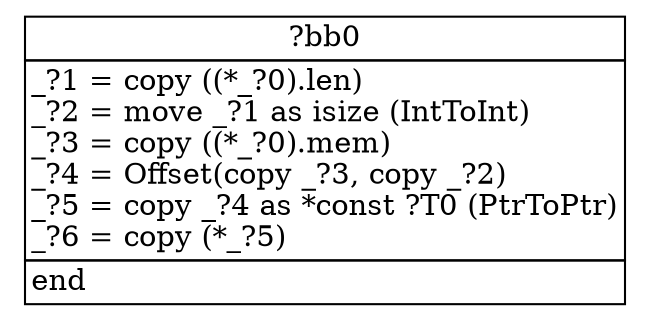 digraph ControlFlowGraph {
    bb0 [shape="none", label=<<table border="0" cellborder="1" cellspacing="0"><tr><td  align="center" colspan="1">?bb0</td></tr><tr><td align="left" balign="left">_?1 = copy ((*_?0).len)<br/>_?2 = move _?1 as isize (IntToInt)<br/>_?3 = copy ((*_?0).mem)<br/>_?4 = Offset(copy _?3, copy _?2)<br/>_?5 = copy _?4 as *const ?T0 (PtrToPtr)<br/>_?6 = copy (*_?5)<br/></td></tr><tr><td align="left">end</td></tr></table>>];
}
